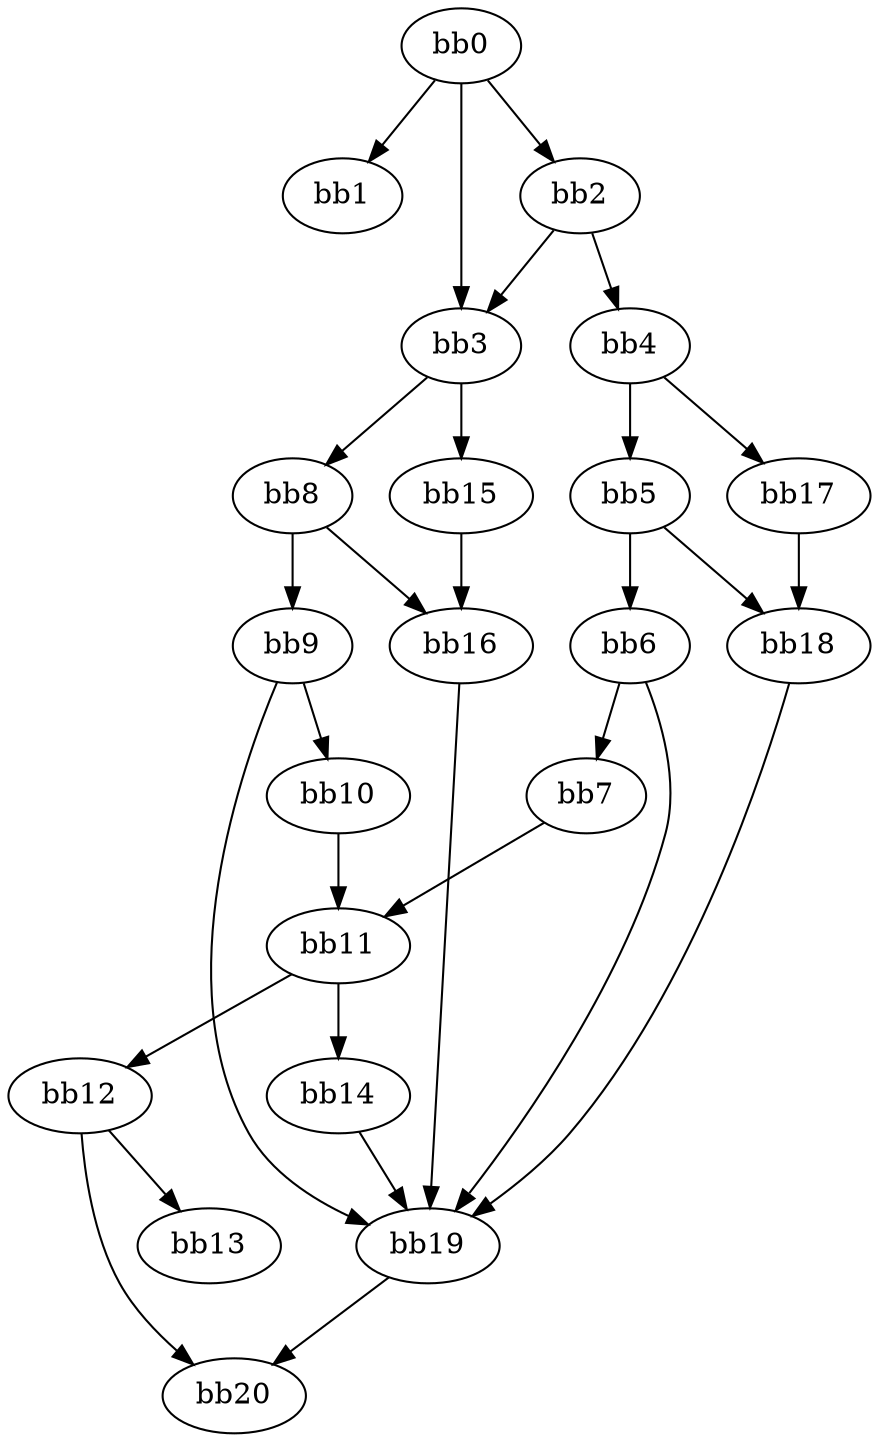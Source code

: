 digraph {
    0 [ label = "bb0\l" ]
    1 [ label = "bb1\l" ]
    2 [ label = "bb2\l" ]
    3 [ label = "bb3\l" ]
    4 [ label = "bb4\l" ]
    5 [ label = "bb5\l" ]
    6 [ label = "bb6\l" ]
    7 [ label = "bb7\l" ]
    8 [ label = "bb8\l" ]
    9 [ label = "bb9\l" ]
    10 [ label = "bb10\l" ]
    11 [ label = "bb11\l" ]
    12 [ label = "bb12\l" ]
    13 [ label = "bb13\l" ]
    14 [ label = "bb14\l" ]
    15 [ label = "bb15\l" ]
    16 [ label = "bb16\l" ]
    17 [ label = "bb17\l" ]
    18 [ label = "bb18\l" ]
    19 [ label = "bb19\l" ]
    20 [ label = "bb20\l" ]
    0 -> 1 [ ]
    0 -> 2 [ ]
    0 -> 3 [ ]
    2 -> 3 [ ]
    2 -> 4 [ ]
    3 -> 8 [ ]
    3 -> 15 [ ]
    4 -> 5 [ ]
    4 -> 17 [ ]
    5 -> 6 [ ]
    5 -> 18 [ ]
    6 -> 7 [ ]
    6 -> 19 [ ]
    7 -> 11 [ ]
    8 -> 9 [ ]
    8 -> 16 [ ]
    9 -> 10 [ ]
    9 -> 19 [ ]
    10 -> 11 [ ]
    11 -> 12 [ ]
    11 -> 14 [ ]
    12 -> 13 [ ]
    12 -> 20 [ ]
    14 -> 19 [ ]
    15 -> 16 [ ]
    16 -> 19 [ ]
    17 -> 18 [ ]
    18 -> 19 [ ]
    19 -> 20 [ ]
}

